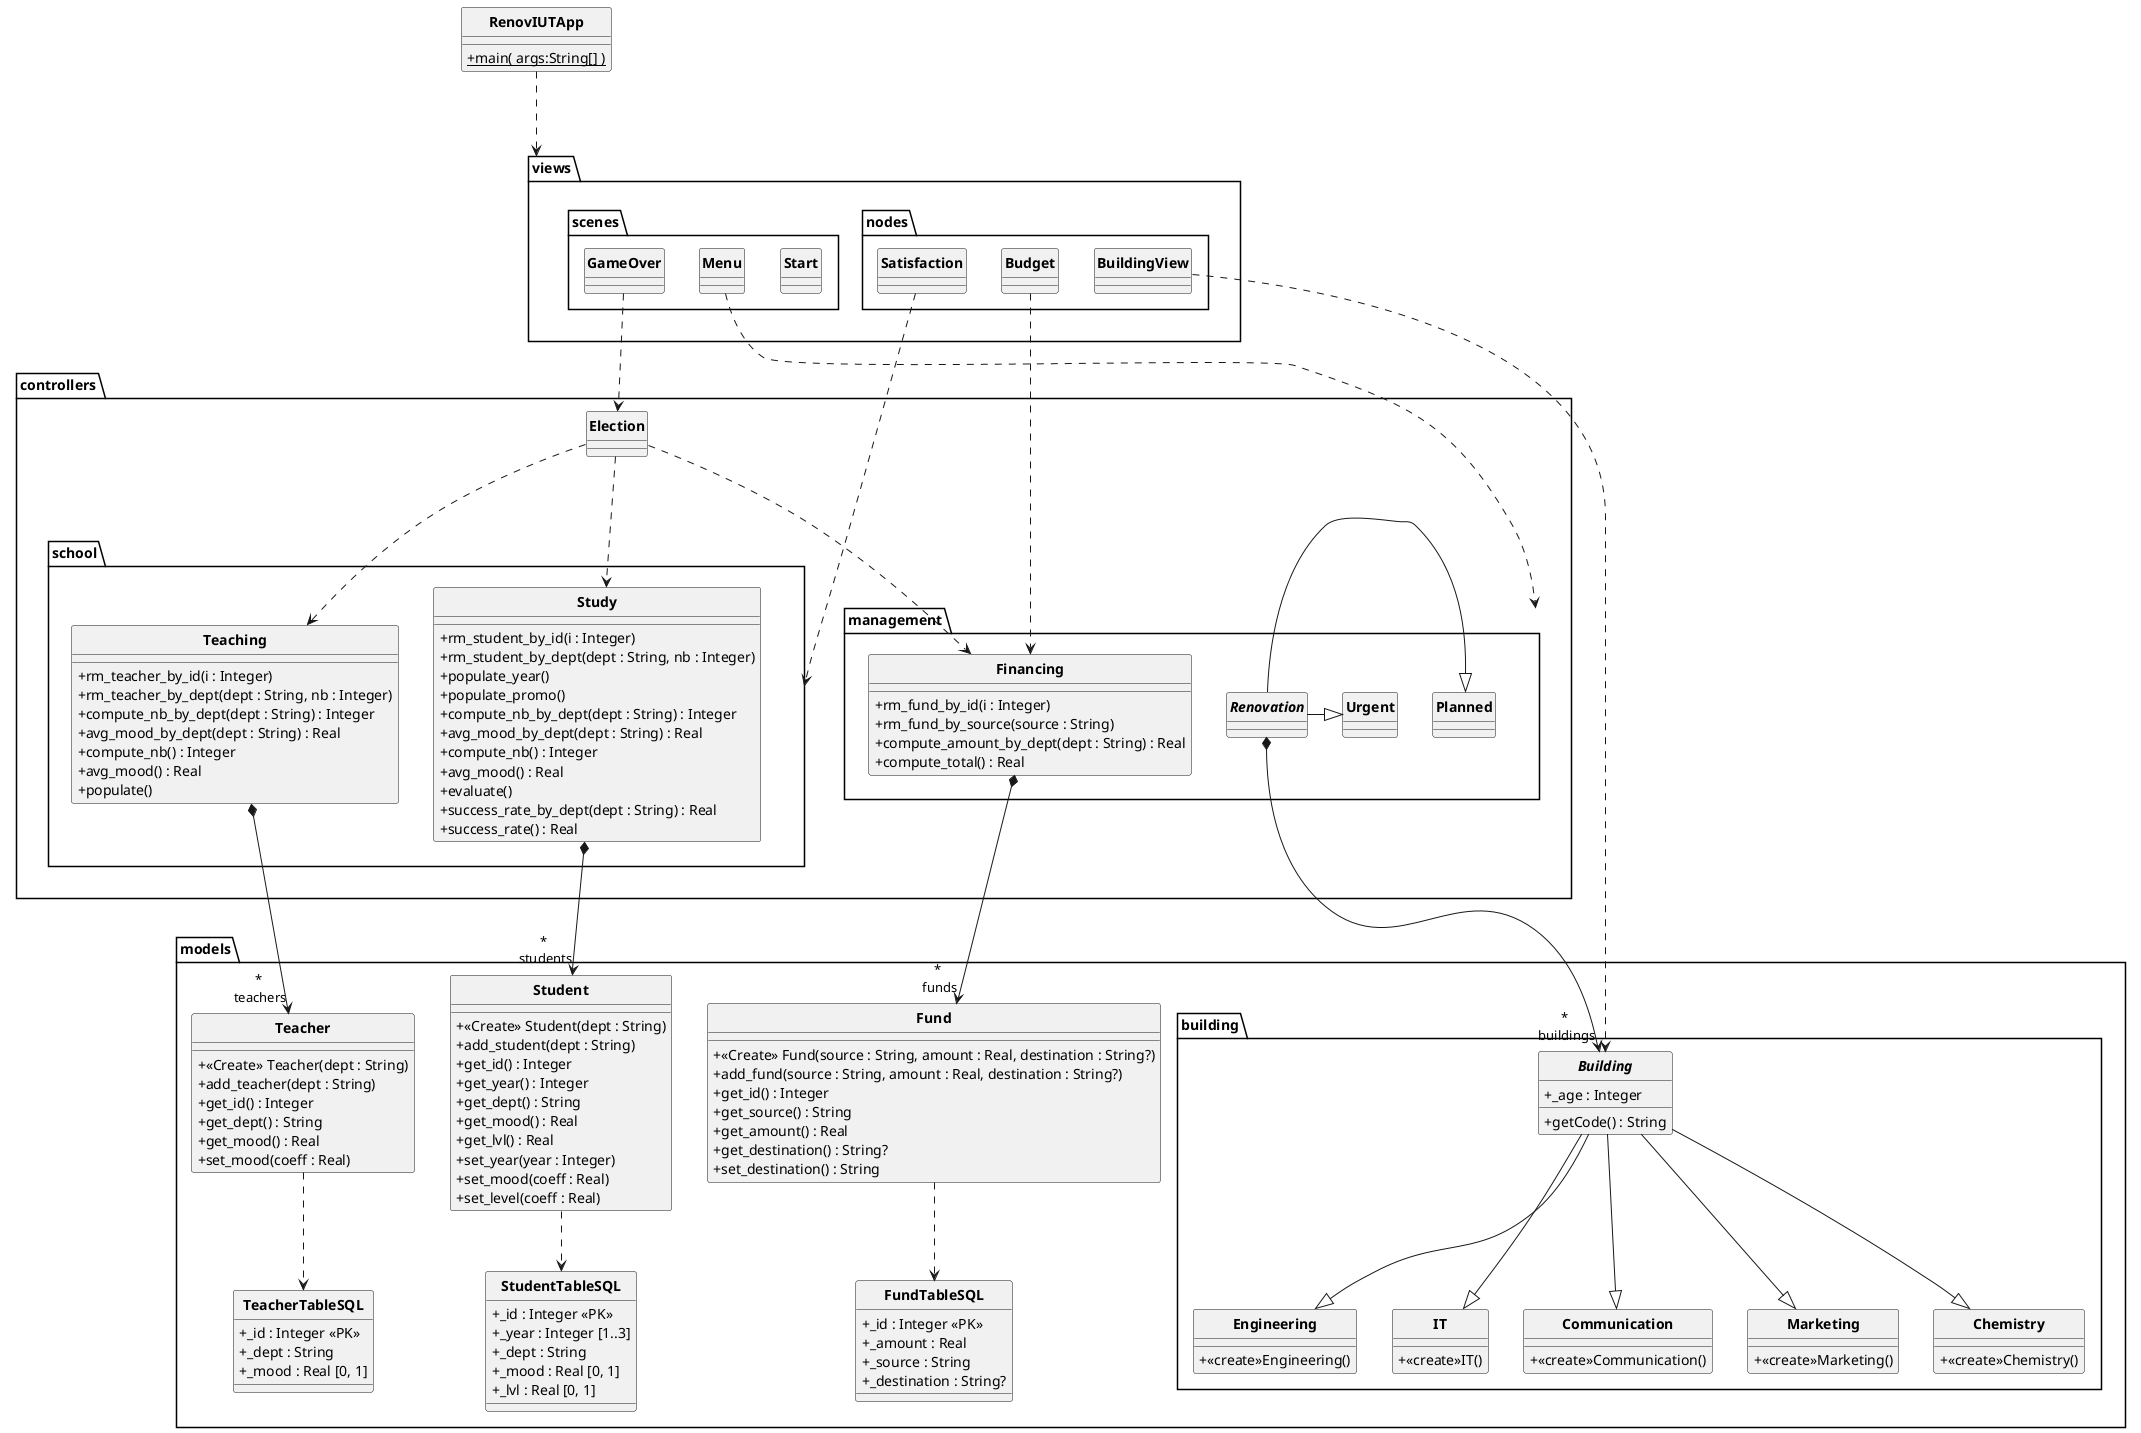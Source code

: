 @startuml RenovIUTApp

skinparam style strictuml
skinparam classAttributeIconSize 0
skinparam classFontStyle Bold
hide enum methods

class RenovIUTApp 
{
    + {static} main( args:String[] )
}

package models 
{
    package building
    {
        abstract class Building 
        {
            + _age : Integer
            + getCode() : String
        }

        class IT
        {
            + <<create>>IT()
        }

        class Communication
        {
            + <<create>>Communication()
        }

        class Marketing
        {
            + <<create>>Marketing()
        }

        class Chemistry
        {
            + <<create>>Chemistry()
        }

        class Engineering
        {
            + <<create>>Engineering()
        }
    }

    class Student 
    {
        + «Create» Student(dept : String)
        + add_student(dept : String)
        + get_id() : Integer
        + get_year() : Integer
        + get_dept() : String
        + get_mood() : Real
        + get_lvl() : Real
        + set_year(year : Integer)
        + set_mood(coeff : Real)
        + set_level(coeff : Real)
    }


    class Teacher
    {
        + «Create» Teacher(dept : String)
        + add_teacher(dept : String)
        + get_id() : Integer
        + get_dept() : String
        + get_mood() : Real
        + set_mood(coeff : Real)
    }

    class Fund
    {
        + «Create» Fund(source : String, amount : Real, destination : String?)
        + add_fund(source : String, amount : Real, destination : String?)
        + get_id() : Integer
        + get_source() : String
        + get_amount() : Real
        + get_destination() : String?
        + set_destination() : String
    }

    class StudentTableSQL
    {
        + _id : Integer <<PK>>
        + _year : Integer [1..3]
        + _dept : String
        + _mood : Real [0, 1]
        + _lvl : Real [0, 1]
    }

    class TeacherTableSQL
    {
        + _id : Integer <<PK>>
        + _dept : String
        + _mood : Real [0, 1]
    }

    class FundTableSQL
    {
        + _id : Integer <<PK>>
        + _amount : Real
        + _source : String
        + _destination : String?
    }
}

package controllers {
    package school {
        class Study
        {
            + rm_student_by_id(i : Integer)
            + rm_student_by_dept(dept : String, nb : Integer)
            + populate_year()
            + populate_promo()
            + compute_nb_by_dept(dept : String) : Integer
            + avg_mood_by_dept(dept : String) : Real
            + compute_nb() : Integer
            + avg_mood() : Real
            + evaluate()
            + success_rate_by_dept(dept : String) : Real
            + success_rate() : Real
        }

        class Teaching
        {
            + rm_teacher_by_id(i : Integer)
            + rm_teacher_by_dept(dept : String, nb : Integer)
            + compute_nb_by_dept(dept : String) : Integer
            + avg_mood_by_dept(dept : String) : Real
            + compute_nb() : Integer
            + avg_mood() : Real
            + populate()
        }
    }
    package management {
        class Financing
        {
            + rm_fund_by_id(i : Integer)
            + rm_fund_by_source(source : String)
            + compute_amount_by_dept(dept : String) : Real
            + compute_total() : Real
        }

        abstract class Renovation {

        }

        class Planned {

        }

        class Urgent {

        }
    }

    class Election
    {

    }
}

package views {
    package nodes {
        class BuildingView
        {
        }

        class Budget
        {
        }

        class Satisfaction
        {
        }
    }
    package scenes 
    {
        class Start {
        }

        class Menu {
        }

        class GameOver {
        }
    }
}

RenovIUTApp ...> views
'controllers ..> models - déjà reflété par les liens de composition
'views ....> models
'views ...> controllers

Study *--> "*\n students" Student
Teaching *--> "*\n teachers" Teacher
Renovation *---> "*\n buildings" Building
Financing *--> "*\n funds" Fund

Student ..> StudentTableSQL
Teacher ..> TeacherTableSQL
Fund ..> FundTableSQL

Building --|> IT
Building --|> Communication
Building --|> Marketing
Building --|> Chemistry
Building --|> Engineering

Renovation -|> Urgent
Renovation -|> Planned

Election ...> Study
Election ...> Teaching
Election ...> Financing

BuildingView ...> Building
Budget ...> Financing
Satisfaction ...> school
Menu ...> management
GameOver ..> Election
@enduml
